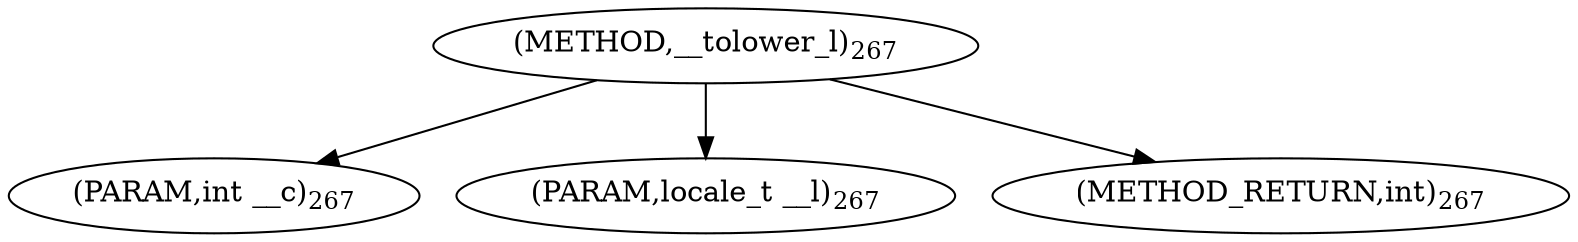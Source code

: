 digraph "__tolower_l" {  
"3063" [label = <(METHOD,__tolower_l)<SUB>267</SUB>> ]
"3064" [label = <(PARAM,int __c)<SUB>267</SUB>> ]
"3065" [label = <(PARAM,locale_t __l)<SUB>267</SUB>> ]
"3066" [label = <(METHOD_RETURN,int)<SUB>267</SUB>> ]
  "3063" -> "3064" 
  "3063" -> "3065" 
  "3063" -> "3066" 
}
